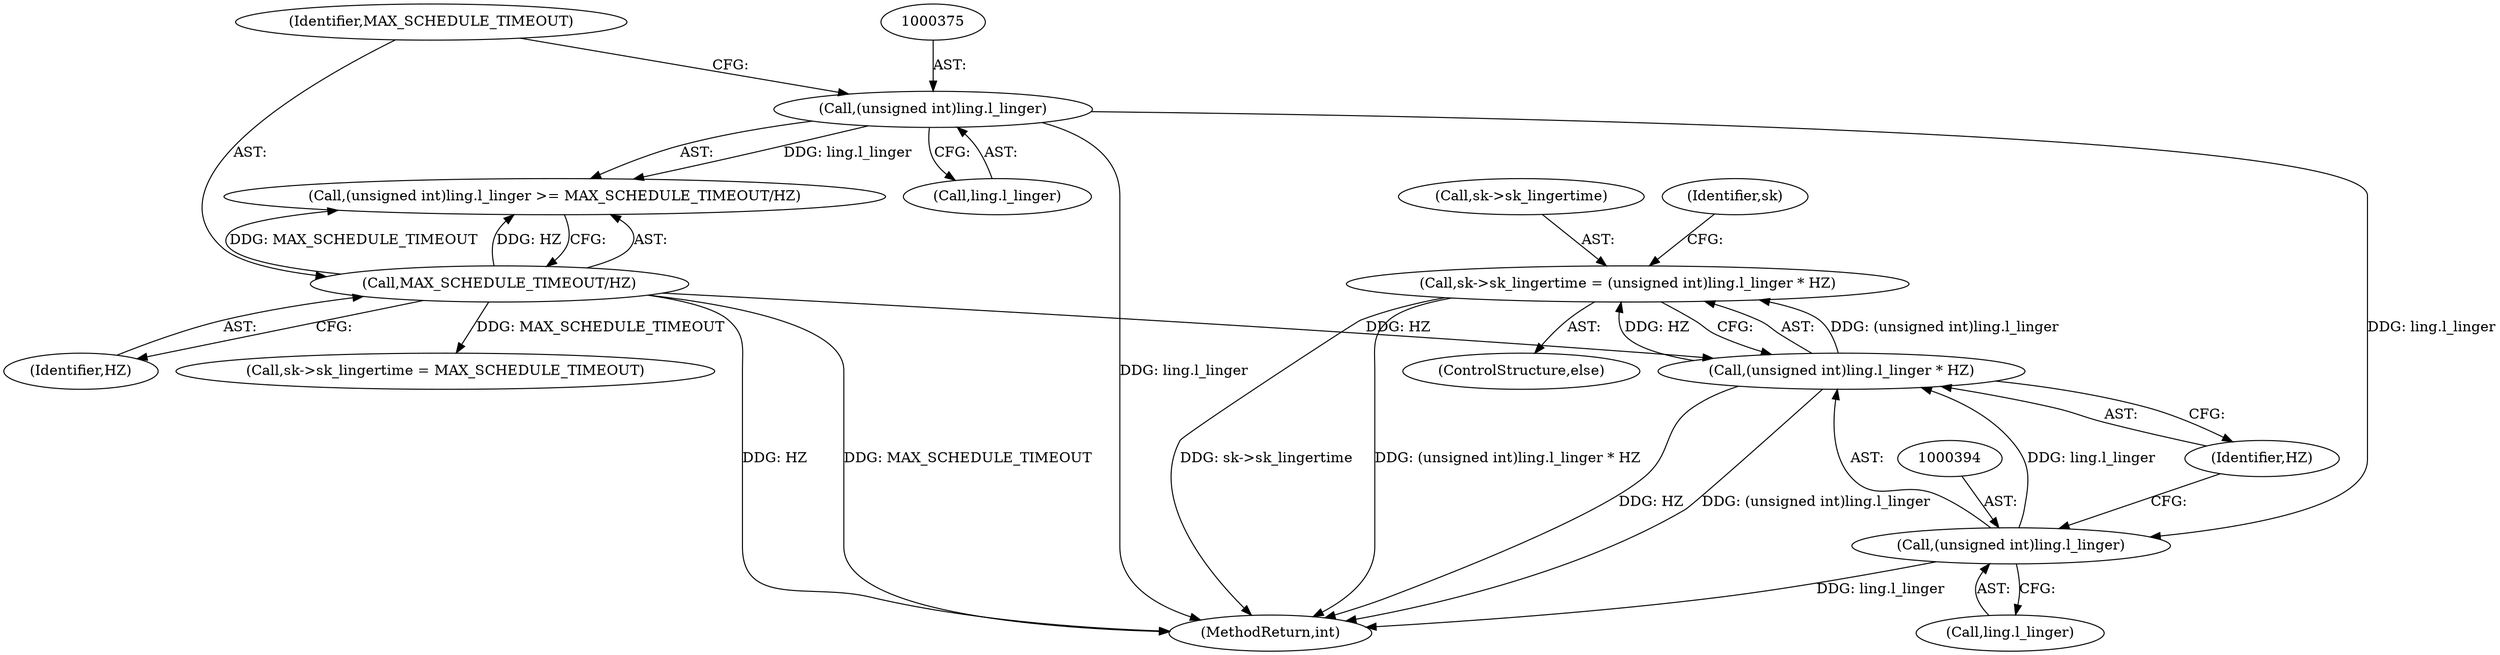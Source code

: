 digraph "0_linux_82981930125abfd39d7c8378a9cfdf5e1be2002b_0@integer" {
"1000388" [label="(Call,sk->sk_lingertime = (unsigned int)ling.l_linger * HZ)"];
"1000392" [label="(Call,(unsigned int)ling.l_linger * HZ)"];
"1000393" [label="(Call,(unsigned int)ling.l_linger)"];
"1000374" [label="(Call,(unsigned int)ling.l_linger)"];
"1000379" [label="(Call,MAX_SCHEDULE_TIMEOUT/HZ)"];
"1000380" [label="(Identifier,MAX_SCHEDULE_TIMEOUT)"];
"1000373" [label="(Call,(unsigned int)ling.l_linger >= MAX_SCHEDULE_TIMEOUT/HZ)"];
"1000393" [label="(Call,(unsigned int)ling.l_linger)"];
"1000387" [label="(ControlStructure,else)"];
"1000392" [label="(Call,(unsigned int)ling.l_linger * HZ)"];
"1000662" [label="(MethodReturn,int)"];
"1000398" [label="(Identifier,HZ)"];
"1000395" [label="(Call,ling.l_linger)"];
"1000382" [label="(Call,sk->sk_lingertime = MAX_SCHEDULE_TIMEOUT)"];
"1000374" [label="(Call,(unsigned int)ling.l_linger)"];
"1000379" [label="(Call,MAX_SCHEDULE_TIMEOUT/HZ)"];
"1000389" [label="(Call,sk->sk_lingertime)"];
"1000388" [label="(Call,sk->sk_lingertime = (unsigned int)ling.l_linger * HZ)"];
"1000400" [label="(Identifier,sk)"];
"1000376" [label="(Call,ling.l_linger)"];
"1000381" [label="(Identifier,HZ)"];
"1000388" -> "1000387"  [label="AST: "];
"1000388" -> "1000392"  [label="CFG: "];
"1000389" -> "1000388"  [label="AST: "];
"1000392" -> "1000388"  [label="AST: "];
"1000400" -> "1000388"  [label="CFG: "];
"1000388" -> "1000662"  [label="DDG: sk->sk_lingertime"];
"1000388" -> "1000662"  [label="DDG: (unsigned int)ling.l_linger * HZ"];
"1000392" -> "1000388"  [label="DDG: (unsigned int)ling.l_linger"];
"1000392" -> "1000388"  [label="DDG: HZ"];
"1000392" -> "1000398"  [label="CFG: "];
"1000393" -> "1000392"  [label="AST: "];
"1000398" -> "1000392"  [label="AST: "];
"1000392" -> "1000662"  [label="DDG: HZ"];
"1000392" -> "1000662"  [label="DDG: (unsigned int)ling.l_linger"];
"1000393" -> "1000392"  [label="DDG: ling.l_linger"];
"1000379" -> "1000392"  [label="DDG: HZ"];
"1000393" -> "1000395"  [label="CFG: "];
"1000394" -> "1000393"  [label="AST: "];
"1000395" -> "1000393"  [label="AST: "];
"1000398" -> "1000393"  [label="CFG: "];
"1000393" -> "1000662"  [label="DDG: ling.l_linger"];
"1000374" -> "1000393"  [label="DDG: ling.l_linger"];
"1000374" -> "1000373"  [label="AST: "];
"1000374" -> "1000376"  [label="CFG: "];
"1000375" -> "1000374"  [label="AST: "];
"1000376" -> "1000374"  [label="AST: "];
"1000380" -> "1000374"  [label="CFG: "];
"1000374" -> "1000662"  [label="DDG: ling.l_linger"];
"1000374" -> "1000373"  [label="DDG: ling.l_linger"];
"1000379" -> "1000373"  [label="AST: "];
"1000379" -> "1000381"  [label="CFG: "];
"1000380" -> "1000379"  [label="AST: "];
"1000381" -> "1000379"  [label="AST: "];
"1000373" -> "1000379"  [label="CFG: "];
"1000379" -> "1000662"  [label="DDG: MAX_SCHEDULE_TIMEOUT"];
"1000379" -> "1000662"  [label="DDG: HZ"];
"1000379" -> "1000373"  [label="DDG: MAX_SCHEDULE_TIMEOUT"];
"1000379" -> "1000373"  [label="DDG: HZ"];
"1000379" -> "1000382"  [label="DDG: MAX_SCHEDULE_TIMEOUT"];
}

